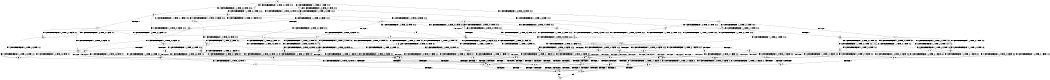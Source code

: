 digraph BCG {
size = "7, 10.5";
center = TRUE;
node [shape = circle];
0 [peripheries = 2];
0 -> 1 [label = "EX !0 !ATOMIC_EXCH_BRANCH (1, +0, TRUE, +0, 1, TRUE) !:0:1:2:"];
0 -> 2 [label = "EX !1 !ATOMIC_EXCH_BRANCH (1, +0, TRUE, +0, 3, TRUE) !:0:1:2:"];
0 -> 3 [label = "EX !2 !ATOMIC_EXCH_BRANCH (1, +1, TRUE, +0, 2, TRUE) !:0:1:2:"];
0 -> 4 [label = "EX !0 !ATOMIC_EXCH_BRANCH (1, +0, TRUE, +0, 1, TRUE) !:0:1:2:"];
1 -> 5 [label = "EX !2 !ATOMIC_EXCH_BRANCH (1, +1, TRUE, +0, 2, TRUE) !:0:1:2:"];
2 -> 6 [label = "EX !0 !ATOMIC_EXCH_BRANCH (1, +0, TRUE, +0, 1, TRUE) !:0:1:2:"];
2 -> 7 [label = "TERMINATE !1"];
2 -> 8 [label = "EX !2 !ATOMIC_EXCH_BRANCH (1, +1, TRUE, +0, 2, TRUE) !:0:1:2:"];
2 -> 9 [label = "EX !0 !ATOMIC_EXCH_BRANCH (1, +0, TRUE, +0, 1, TRUE) !:0:1:2:"];
3 -> 10 [label = "EX !0 !ATOMIC_EXCH_BRANCH (1, +0, TRUE, +0, 1, FALSE) !:0:1:2:"];
3 -> 11 [label = "TERMINATE !2"];
3 -> 12 [label = "EX !1 !ATOMIC_EXCH_BRANCH (1, +0, TRUE, +0, 3, FALSE) !:0:1:2:"];
3 -> 13 [label = "EX !0 !ATOMIC_EXCH_BRANCH (1, +0, TRUE, +0, 1, FALSE) !:0:1:2:"];
4 -> 5 [label = "EX !2 !ATOMIC_EXCH_BRANCH (1, +1, TRUE, +0, 2, TRUE) !:0:1:2:"];
4 -> 9 [label = "EX !1 !ATOMIC_EXCH_BRANCH (1, +0, TRUE, +0, 3, TRUE) !:0:1:2:"];
4 -> 14 [label = "EX !2 !ATOMIC_EXCH_BRANCH (1, +1, TRUE, +0, 2, TRUE) !:0:1:2:"];
4 -> 4 [label = "EX !0 !ATOMIC_EXCH_BRANCH (1, +0, TRUE, +0, 1, TRUE) !:0:1:2:"];
5 -> 10 [label = "EX !0 !ATOMIC_EXCH_BRANCH (1, +0, TRUE, +0, 1, FALSE) !:0:1:2:"];
6 -> 15 [label = "EX !2 !ATOMIC_EXCH_BRANCH (1, +1, TRUE, +0, 2, TRUE) !:0:1:2:"];
7 -> 16 [label = "EX !0 !ATOMIC_EXCH_BRANCH (1, +0, TRUE, +0, 1, TRUE) !:0:2:"];
7 -> 17 [label = "EX !2 !ATOMIC_EXCH_BRANCH (1, +1, TRUE, +0, 2, TRUE) !:0:2:"];
7 -> 18 [label = "EX !0 !ATOMIC_EXCH_BRANCH (1, +0, TRUE, +0, 1, TRUE) !:0:2:"];
8 -> 19 [label = "EX !0 !ATOMIC_EXCH_BRANCH (1, +0, TRUE, +0, 1, FALSE) !:0:1:2:"];
8 -> 20 [label = "TERMINATE !1"];
8 -> 21 [label = "TERMINATE !2"];
8 -> 22 [label = "EX !0 !ATOMIC_EXCH_BRANCH (1, +0, TRUE, +0, 1, FALSE) !:0:1:2:"];
9 -> 15 [label = "EX !2 !ATOMIC_EXCH_BRANCH (1, +1, TRUE, +0, 2, TRUE) !:0:1:2:"];
9 -> 23 [label = "TERMINATE !1"];
9 -> 24 [label = "EX !2 !ATOMIC_EXCH_BRANCH (1, +1, TRUE, +0, 2, TRUE) !:0:1:2:"];
9 -> 9 [label = "EX !0 !ATOMIC_EXCH_BRANCH (1, +0, TRUE, +0, 1, TRUE) !:0:1:2:"];
10 -> 25 [label = "EX !1 !ATOMIC_EXCH_BRANCH (1, +0, TRUE, +0, 3, TRUE) !:0:1:2:"];
11 -> 26 [label = "EX !0 !ATOMIC_EXCH_BRANCH (1, +0, TRUE, +0, 1, FALSE) !:0:1:"];
11 -> 27 [label = "EX !1 !ATOMIC_EXCH_BRANCH (1, +0, TRUE, +0, 3, FALSE) !:0:1:"];
11 -> 28 [label = "EX !0 !ATOMIC_EXCH_BRANCH (1, +0, TRUE, +0, 1, FALSE) !:0:1:"];
12 -> 29 [label = "EX !1 !ATOMIC_EXCH_BRANCH (1, +1, TRUE, +0, 3, TRUE) !:0:1:2:"];
12 -> 30 [label = "TERMINATE !2"];
12 -> 31 [label = "EX !0 !ATOMIC_EXCH_BRANCH (1, +0, TRUE, +0, 1, TRUE) !:0:1:2:"];
12 -> 8 [label = "EX !1 !ATOMIC_EXCH_BRANCH (1, +1, TRUE, +0, 3, TRUE) !:0:1:2:"];
13 -> 25 [label = "EX !1 !ATOMIC_EXCH_BRANCH (1, +0, TRUE, +0, 3, TRUE) !:0:1:2:"];
13 -> 32 [label = "TERMINATE !2"];
13 -> 33 [label = "TERMINATE !0"];
13 -> 34 [label = "EX !1 !ATOMIC_EXCH_BRANCH (1, +0, TRUE, +0, 3, TRUE) !:0:1:2:"];
14 -> 10 [label = "EX !0 !ATOMIC_EXCH_BRANCH (1, +0, TRUE, +0, 1, FALSE) !:0:1:2:"];
14 -> 35 [label = "TERMINATE !2"];
14 -> 36 [label = "EX !1 !ATOMIC_EXCH_BRANCH (1, +0, TRUE, +0, 3, FALSE) !:0:1:2:"];
14 -> 13 [label = "EX !0 !ATOMIC_EXCH_BRANCH (1, +0, TRUE, +0, 1, FALSE) !:0:1:2:"];
15 -> 19 [label = "EX !0 !ATOMIC_EXCH_BRANCH (1, +0, TRUE, +0, 1, FALSE) !:0:1:2:"];
16 -> 37 [label = "EX !2 !ATOMIC_EXCH_BRANCH (1, +1, TRUE, +0, 2, TRUE) !:0:2:"];
17 -> 38 [label = "EX !0 !ATOMIC_EXCH_BRANCH (1, +0, TRUE, +0, 1, FALSE) !:0:2:"];
17 -> 39 [label = "TERMINATE !2"];
17 -> 40 [label = "EX !0 !ATOMIC_EXCH_BRANCH (1, +0, TRUE, +0, 1, FALSE) !:0:2:"];
18 -> 37 [label = "EX !2 !ATOMIC_EXCH_BRANCH (1, +1, TRUE, +0, 2, TRUE) !:0:2:"];
18 -> 41 [label = "EX !2 !ATOMIC_EXCH_BRANCH (1, +1, TRUE, +0, 2, TRUE) !:0:2:"];
18 -> 18 [label = "EX !0 !ATOMIC_EXCH_BRANCH (1, +0, TRUE, +0, 1, TRUE) !:0:2:"];
19 -> 42 [label = "TERMINATE !0"];
20 -> 38 [label = "EX !0 !ATOMIC_EXCH_BRANCH (1, +0, TRUE, +0, 1, FALSE) !:0:2:"];
20 -> 39 [label = "TERMINATE !2"];
20 -> 40 [label = "EX !0 !ATOMIC_EXCH_BRANCH (1, +0, TRUE, +0, 1, FALSE) !:0:2:"];
21 -> 43 [label = "EX !0 !ATOMIC_EXCH_BRANCH (1, +0, TRUE, +0, 1, FALSE) !:0:1:"];
21 -> 39 [label = "TERMINATE !1"];
21 -> 44 [label = "EX !0 !ATOMIC_EXCH_BRANCH (1, +0, TRUE, +0, 1, FALSE) !:0:1:"];
22 -> 42 [label = "TERMINATE !0"];
22 -> 45 [label = "TERMINATE !1"];
22 -> 46 [label = "TERMINATE !2"];
22 -> 47 [label = "TERMINATE !0"];
23 -> 16 [label = "EX !0 !ATOMIC_EXCH_BRANCH (1, +0, TRUE, +0, 1, TRUE) !:0:2:"];
23 -> 41 [label = "EX !2 !ATOMIC_EXCH_BRANCH (1, +1, TRUE, +0, 2, TRUE) !:0:2:"];
23 -> 18 [label = "EX !0 !ATOMIC_EXCH_BRANCH (1, +0, TRUE, +0, 1, TRUE) !:0:2:"];
24 -> 19 [label = "EX !0 !ATOMIC_EXCH_BRANCH (1, +0, TRUE, +0, 1, FALSE) !:0:1:2:"];
24 -> 48 [label = "TERMINATE !1"];
24 -> 49 [label = "TERMINATE !2"];
24 -> 22 [label = "EX !0 !ATOMIC_EXCH_BRANCH (1, +0, TRUE, +0, 1, FALSE) !:0:1:2:"];
25 -> 42 [label = "TERMINATE !0"];
26 -> 50 [label = "EX !1 !ATOMIC_EXCH_BRANCH (1, +0, TRUE, +0, 3, TRUE) !:0:1:"];
27 -> 51 [label = "EX !1 !ATOMIC_EXCH_BRANCH (1, +1, TRUE, +0, 3, TRUE) !:0:1:"];
27 -> 52 [label = "EX !0 !ATOMIC_EXCH_BRANCH (1, +0, TRUE, +0, 1, TRUE) !:0:1:"];
27 -> 53 [label = "EX !1 !ATOMIC_EXCH_BRANCH (1, +1, TRUE, +0, 3, TRUE) !:0:1:"];
28 -> 50 [label = "EX !1 !ATOMIC_EXCH_BRANCH (1, +0, TRUE, +0, 3, TRUE) !:0:1:"];
28 -> 54 [label = "TERMINATE !0"];
28 -> 55 [label = "EX !1 !ATOMIC_EXCH_BRANCH (1, +0, TRUE, +0, 3, TRUE) !:0:1:"];
29 -> 19 [label = "EX !0 !ATOMIC_EXCH_BRANCH (1, +0, TRUE, +0, 1, FALSE) !:0:1:2:"];
30 -> 51 [label = "EX !1 !ATOMIC_EXCH_BRANCH (1, +1, TRUE, +0, 3, TRUE) !:0:1:"];
30 -> 52 [label = "EX !0 !ATOMIC_EXCH_BRANCH (1, +0, TRUE, +0, 1, TRUE) !:0:1:"];
30 -> 53 [label = "EX !1 !ATOMIC_EXCH_BRANCH (1, +1, TRUE, +0, 3, TRUE) !:0:1:"];
31 -> 15 [label = "EX !1 !ATOMIC_EXCH_BRANCH (1, +1, TRUE, +0, 3, TRUE) !:0:1:2:"];
31 -> 56 [label = "TERMINATE !2"];
31 -> 24 [label = "EX !1 !ATOMIC_EXCH_BRANCH (1, +1, TRUE, +0, 3, TRUE) !:0:1:2:"];
31 -> 31 [label = "EX !0 !ATOMIC_EXCH_BRANCH (1, +0, TRUE, +0, 1, TRUE) !:0:1:2:"];
32 -> 50 [label = "EX !1 !ATOMIC_EXCH_BRANCH (1, +0, TRUE, +0, 3, TRUE) !:0:1:"];
32 -> 54 [label = "TERMINATE !0"];
32 -> 55 [label = "EX !1 !ATOMIC_EXCH_BRANCH (1, +0, TRUE, +0, 3, TRUE) !:0:1:"];
33 -> 57 [label = "EX !1 !ATOMIC_EXCH_BRANCH (1, +0, TRUE, +0, 3, TRUE) !:1:2:"];
33 -> 54 [label = "TERMINATE !2"];
33 -> 58 [label = "EX !1 !ATOMIC_EXCH_BRANCH (1, +0, TRUE, +0, 3, TRUE) !:1:2:"];
34 -> 42 [label = "TERMINATE !0"];
34 -> 45 [label = "TERMINATE !1"];
34 -> 46 [label = "TERMINATE !2"];
34 -> 47 [label = "TERMINATE !0"];
35 -> 26 [label = "EX !0 !ATOMIC_EXCH_BRANCH (1, +0, TRUE, +0, 1, FALSE) !:0:1:"];
35 -> 59 [label = "EX !1 !ATOMIC_EXCH_BRANCH (1, +0, TRUE, +0, 3, FALSE) !:0:1:"];
35 -> 28 [label = "EX !0 !ATOMIC_EXCH_BRANCH (1, +0, TRUE, +0, 1, FALSE) !:0:1:"];
36 -> 60 [label = "EX !0 !ATOMIC_EXCH_BRANCH (1, +0, TRUE, +0, 1, TRUE) !:0:1:2:"];
36 -> 56 [label = "TERMINATE !2"];
36 -> 24 [label = "EX !1 !ATOMIC_EXCH_BRANCH (1, +1, TRUE, +0, 3, TRUE) !:0:1:2:"];
36 -> 31 [label = "EX !0 !ATOMIC_EXCH_BRANCH (1, +0, TRUE, +0, 1, TRUE) !:0:1:2:"];
37 -> 38 [label = "EX !0 !ATOMIC_EXCH_BRANCH (1, +0, TRUE, +0, 1, FALSE) !:0:2:"];
38 -> 61 [label = "TERMINATE !0"];
39 -> 62 [label = "EX !0 !ATOMIC_EXCH_BRANCH (1, +0, TRUE, +0, 1, FALSE) !:0:"];
39 -> 63 [label = "EX !0 !ATOMIC_EXCH_BRANCH (1, +0, TRUE, +0, 1, FALSE) !:0:"];
40 -> 61 [label = "TERMINATE !0"];
40 -> 64 [label = "TERMINATE !2"];
40 -> 65 [label = "TERMINATE !0"];
41 -> 38 [label = "EX !0 !ATOMIC_EXCH_BRANCH (1, +0, TRUE, +0, 1, FALSE) !:0:2:"];
41 -> 66 [label = "TERMINATE !2"];
41 -> 40 [label = "EX !0 !ATOMIC_EXCH_BRANCH (1, +0, TRUE, +0, 1, FALSE) !:0:2:"];
42 -> 67 [label = "TERMINATE !2"];
43 -> 67 [label = "TERMINATE !0"];
44 -> 67 [label = "TERMINATE !0"];
44 -> 64 [label = "TERMINATE !1"];
44 -> 68 [label = "TERMINATE !0"];
45 -> 61 [label = "TERMINATE !0"];
45 -> 64 [label = "TERMINATE !2"];
45 -> 65 [label = "TERMINATE !0"];
46 -> 67 [label = "TERMINATE !0"];
46 -> 64 [label = "TERMINATE !1"];
46 -> 68 [label = "TERMINATE !0"];
47 -> 67 [label = "TERMINATE !2"];
47 -> 65 [label = "TERMINATE !1"];
47 -> 68 [label = "TERMINATE !2"];
48 -> 38 [label = "EX !0 !ATOMIC_EXCH_BRANCH (1, +0, TRUE, +0, 1, FALSE) !:0:2:"];
48 -> 66 [label = "TERMINATE !2"];
48 -> 40 [label = "EX !0 !ATOMIC_EXCH_BRANCH (1, +0, TRUE, +0, 1, FALSE) !:0:2:"];
49 -> 43 [label = "EX !0 !ATOMIC_EXCH_BRANCH (1, +0, TRUE, +0, 1, FALSE) !:0:1:"];
49 -> 66 [label = "TERMINATE !1"];
49 -> 44 [label = "EX !0 !ATOMIC_EXCH_BRANCH (1, +0, TRUE, +0, 1, FALSE) !:0:1:"];
50 -> 67 [label = "TERMINATE !0"];
51 -> 43 [label = "EX !0 !ATOMIC_EXCH_BRANCH (1, +0, TRUE, +0, 1, FALSE) !:0:1:"];
52 -> 69 [label = "EX !1 !ATOMIC_EXCH_BRANCH (1, +1, TRUE, +0, 3, TRUE) !:0:1:"];
52 -> 70 [label = "EX !1 !ATOMIC_EXCH_BRANCH (1, +1, TRUE, +0, 3, TRUE) !:0:1:"];
52 -> 52 [label = "EX !0 !ATOMIC_EXCH_BRANCH (1, +0, TRUE, +0, 1, TRUE) !:0:1:"];
53 -> 43 [label = "EX !0 !ATOMIC_EXCH_BRANCH (1, +0, TRUE, +0, 1, FALSE) !:0:1:"];
53 -> 39 [label = "TERMINATE !1"];
53 -> 44 [label = "EX !0 !ATOMIC_EXCH_BRANCH (1, +0, TRUE, +0, 1, FALSE) !:0:1:"];
54 -> 71 [label = "EX !1 !ATOMIC_EXCH_BRANCH (1, +0, TRUE, +0, 3, TRUE) !:1:"];
54 -> 72 [label = "EX !1 !ATOMIC_EXCH_BRANCH (1, +0, TRUE, +0, 3, TRUE) !:1:"];
55 -> 67 [label = "TERMINATE !0"];
55 -> 64 [label = "TERMINATE !1"];
55 -> 68 [label = "TERMINATE !0"];
56 -> 73 [label = "EX !0 !ATOMIC_EXCH_BRANCH (1, +0, TRUE, +0, 1, TRUE) !:0:1:"];
56 -> 70 [label = "EX !1 !ATOMIC_EXCH_BRANCH (1, +1, TRUE, +0, 3, TRUE) !:0:1:"];
56 -> 52 [label = "EX !0 !ATOMIC_EXCH_BRANCH (1, +0, TRUE, +0, 1, TRUE) !:0:1:"];
57 -> 67 [label = "TERMINATE !2"];
58 -> 67 [label = "TERMINATE !2"];
58 -> 65 [label = "TERMINATE !1"];
58 -> 68 [label = "TERMINATE !2"];
59 -> 73 [label = "EX !0 !ATOMIC_EXCH_BRANCH (1, +0, TRUE, +0, 1, TRUE) !:0:1:"];
59 -> 70 [label = "EX !1 !ATOMIC_EXCH_BRANCH (1, +1, TRUE, +0, 3, TRUE) !:0:1:"];
59 -> 52 [label = "EX !0 !ATOMIC_EXCH_BRANCH (1, +0, TRUE, +0, 1, TRUE) !:0:1:"];
60 -> 15 [label = "EX !1 !ATOMIC_EXCH_BRANCH (1, +1, TRUE, +0, 3, TRUE) !:0:1:2:"];
61 -> 74 [label = "TERMINATE !2"];
62 -> 74 [label = "TERMINATE !0"];
63 -> 74 [label = "TERMINATE !0"];
63 -> 75 [label = "TERMINATE !0"];
64 -> 74 [label = "TERMINATE !0"];
64 -> 75 [label = "TERMINATE !0"];
65 -> 74 [label = "TERMINATE !2"];
65 -> 75 [label = "TERMINATE !2"];
66 -> 62 [label = "EX !0 !ATOMIC_EXCH_BRANCH (1, +0, TRUE, +0, 1, FALSE) !:0:"];
66 -> 63 [label = "EX !0 !ATOMIC_EXCH_BRANCH (1, +0, TRUE, +0, 1, FALSE) !:0:"];
67 -> 74 [label = "TERMINATE !1"];
68 -> 74 [label = "TERMINATE !1"];
68 -> 75 [label = "TERMINATE !1"];
69 -> 43 [label = "EX !0 !ATOMIC_EXCH_BRANCH (1, +0, TRUE, +0, 1, FALSE) !:0:1:"];
70 -> 43 [label = "EX !0 !ATOMIC_EXCH_BRANCH (1, +0, TRUE, +0, 1, FALSE) !:0:1:"];
70 -> 66 [label = "TERMINATE !1"];
70 -> 44 [label = "EX !0 !ATOMIC_EXCH_BRANCH (1, +0, TRUE, +0, 1, FALSE) !:0:1:"];
71 -> 74 [label = "TERMINATE !1"];
72 -> 74 [label = "TERMINATE !1"];
72 -> 75 [label = "TERMINATE !1"];
73 -> 69 [label = "EX !1 !ATOMIC_EXCH_BRANCH (1, +1, TRUE, +0, 3, TRUE) !:0:1:"];
74 -> 76 [label = "exit"];
75 -> 76 [label = "exit"];
}
